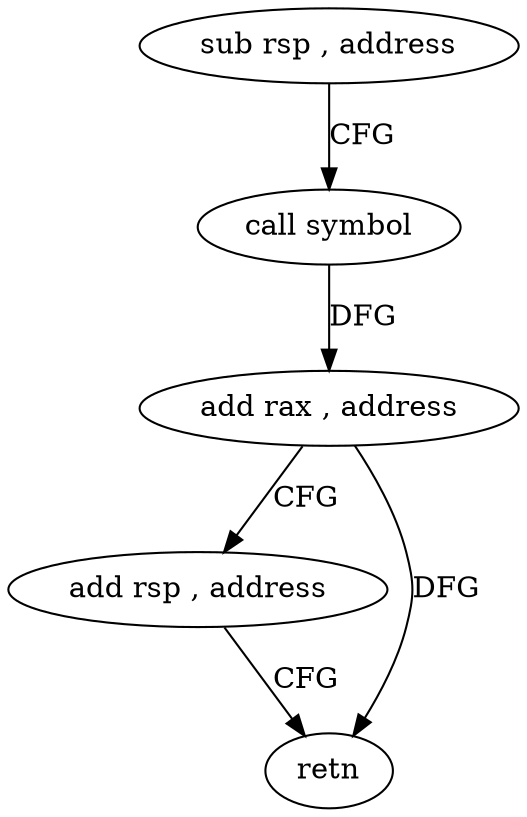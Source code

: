 digraph "func" {
"158333" [label = "sub rsp , address" ]
"158337" [label = "call symbol" ]
"158342" [label = "add rax , address" ]
"158346" [label = "add rsp , address" ]
"158350" [label = "retn" ]
"158333" -> "158337" [ label = "CFG" ]
"158337" -> "158342" [ label = "DFG" ]
"158342" -> "158346" [ label = "CFG" ]
"158342" -> "158350" [ label = "DFG" ]
"158346" -> "158350" [ label = "CFG" ]
}
